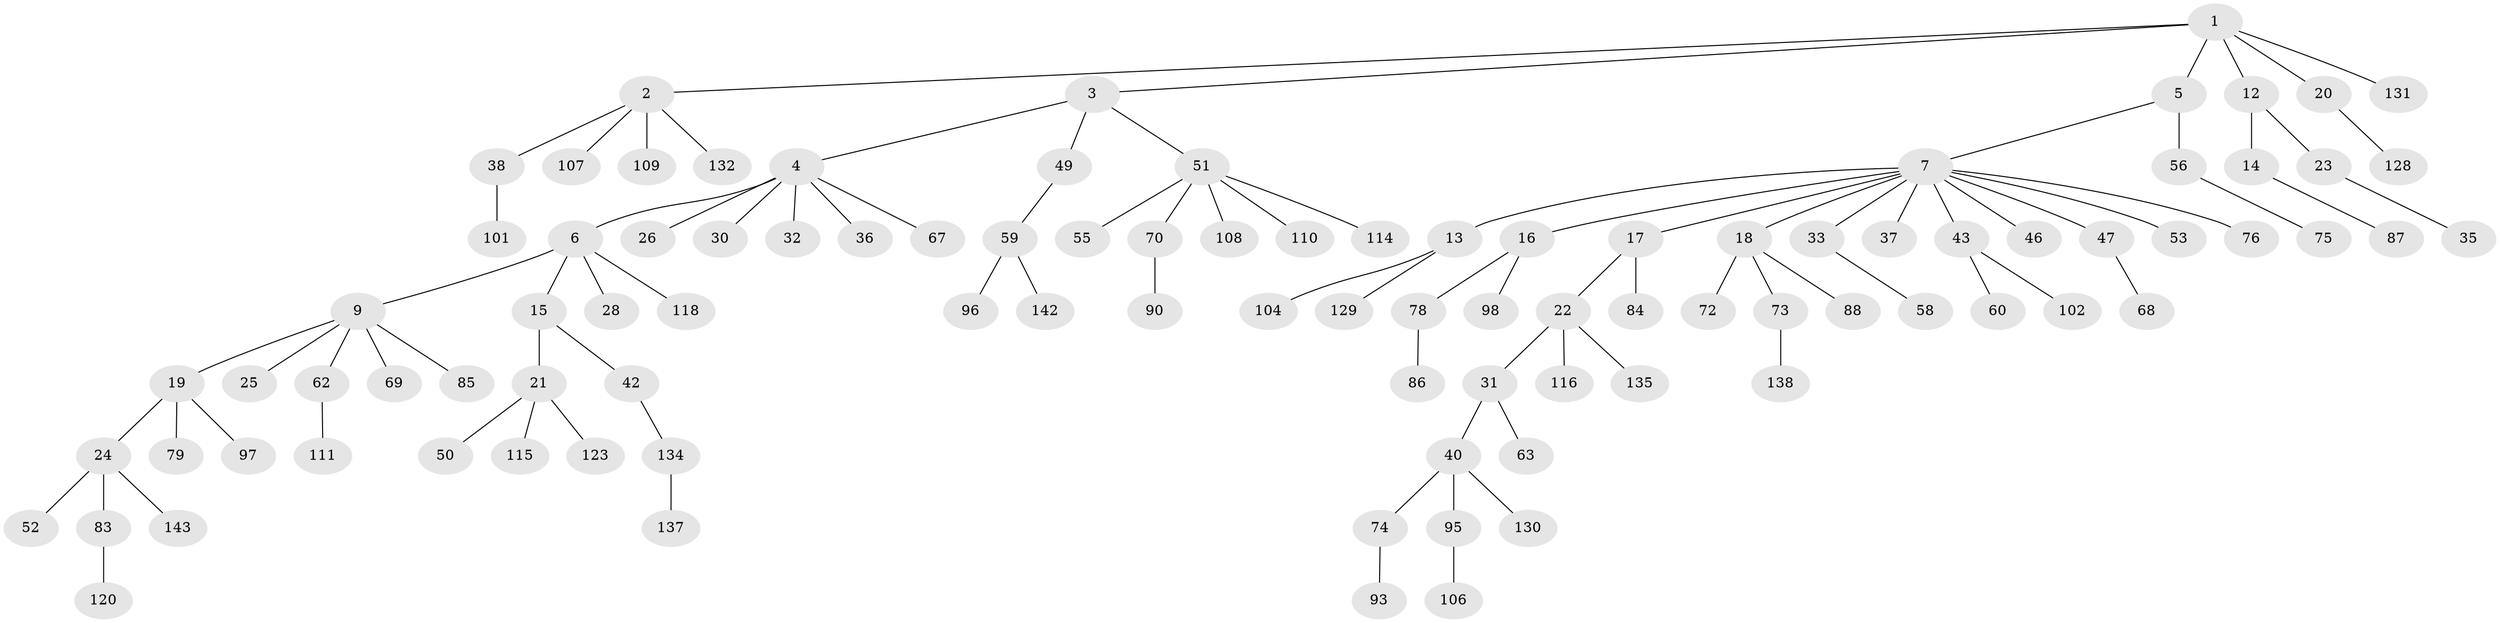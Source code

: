 // original degree distribution, {6: 0.013986013986013986, 4: 0.06993006993006994, 5: 0.02097902097902098, 3: 0.13986013986013987, 9: 0.006993006993006993, 2: 0.24475524475524477, 1: 0.4965034965034965, 7: 0.006993006993006993}
// Generated by graph-tools (version 1.1) at 2025/11/02/27/25 16:11:28]
// undirected, 98 vertices, 97 edges
graph export_dot {
graph [start="1"]
  node [color=gray90,style=filled];
  1 [super="+65"];
  2 [super="+8"];
  3 [super="+34"];
  4 [super="+11"];
  5;
  6;
  7 [super="+10"];
  9 [super="+45"];
  12 [super="+100"];
  13 [super="+92"];
  14;
  15 [super="+54"];
  16;
  17 [super="+29"];
  18 [super="+41"];
  19 [super="+61"];
  20 [super="+133"];
  21 [super="+44"];
  22 [super="+27"];
  23 [super="+136"];
  24 [super="+48"];
  25;
  26 [super="+126"];
  28 [super="+39"];
  30 [super="+117"];
  31;
  32;
  33 [super="+64"];
  35 [super="+57"];
  36;
  37;
  38 [super="+99"];
  40 [super="+71"];
  42 [super="+122"];
  43 [super="+91"];
  46 [super="+94"];
  47;
  49;
  50;
  51 [super="+81"];
  52;
  53 [super="+103"];
  55 [super="+66"];
  56 [super="+89"];
  58 [super="+77"];
  59 [super="+127"];
  60;
  62 [super="+121"];
  63 [super="+113"];
  67;
  68;
  69;
  70 [super="+112"];
  72;
  73 [super="+82"];
  74;
  75;
  76;
  78 [super="+80"];
  79;
  83;
  84 [super="+139"];
  85;
  86;
  87;
  88;
  90;
  93;
  95 [super="+105"];
  96;
  97;
  98 [super="+125"];
  101;
  102;
  104 [super="+119"];
  106;
  107;
  108;
  109;
  110;
  111 [super="+141"];
  114 [super="+140"];
  115 [super="+124"];
  116;
  118;
  120;
  123;
  128;
  129;
  130;
  131;
  132;
  134;
  135;
  137;
  138;
  142;
  143;
  1 -- 2;
  1 -- 3;
  1 -- 5;
  1 -- 12;
  1 -- 20;
  1 -- 131;
  2 -- 107;
  2 -- 109;
  2 -- 132;
  2 -- 38;
  3 -- 4;
  3 -- 49;
  3 -- 51;
  4 -- 6;
  4 -- 30;
  4 -- 32;
  4 -- 26;
  4 -- 67;
  4 -- 36;
  5 -- 7;
  5 -- 56;
  6 -- 9;
  6 -- 15;
  6 -- 28;
  6 -- 118;
  7 -- 18;
  7 -- 33;
  7 -- 37;
  7 -- 43;
  7 -- 46;
  7 -- 47;
  7 -- 76;
  7 -- 16;
  7 -- 17;
  7 -- 53;
  7 -- 13;
  9 -- 19;
  9 -- 25;
  9 -- 62;
  9 -- 69;
  9 -- 85;
  12 -- 14;
  12 -- 23;
  13 -- 104;
  13 -- 129;
  14 -- 87;
  15 -- 21;
  15 -- 42;
  16 -- 78;
  16 -- 98;
  17 -- 22;
  17 -- 84;
  18 -- 73;
  18 -- 88;
  18 -- 72;
  19 -- 24;
  19 -- 97;
  19 -- 79;
  20 -- 128;
  21 -- 115;
  21 -- 50;
  21 -- 123;
  22 -- 116;
  22 -- 31;
  22 -- 135;
  23 -- 35;
  24 -- 83;
  24 -- 52;
  24 -- 143;
  31 -- 40;
  31 -- 63;
  33 -- 58;
  38 -- 101;
  40 -- 74;
  40 -- 95;
  40 -- 130;
  42 -- 134;
  43 -- 60;
  43 -- 102;
  47 -- 68;
  49 -- 59;
  51 -- 55;
  51 -- 70;
  51 -- 108;
  51 -- 110;
  51 -- 114;
  56 -- 75;
  59 -- 96;
  59 -- 142;
  62 -- 111;
  70 -- 90;
  73 -- 138;
  74 -- 93;
  78 -- 86;
  83 -- 120;
  95 -- 106;
  134 -- 137;
}
